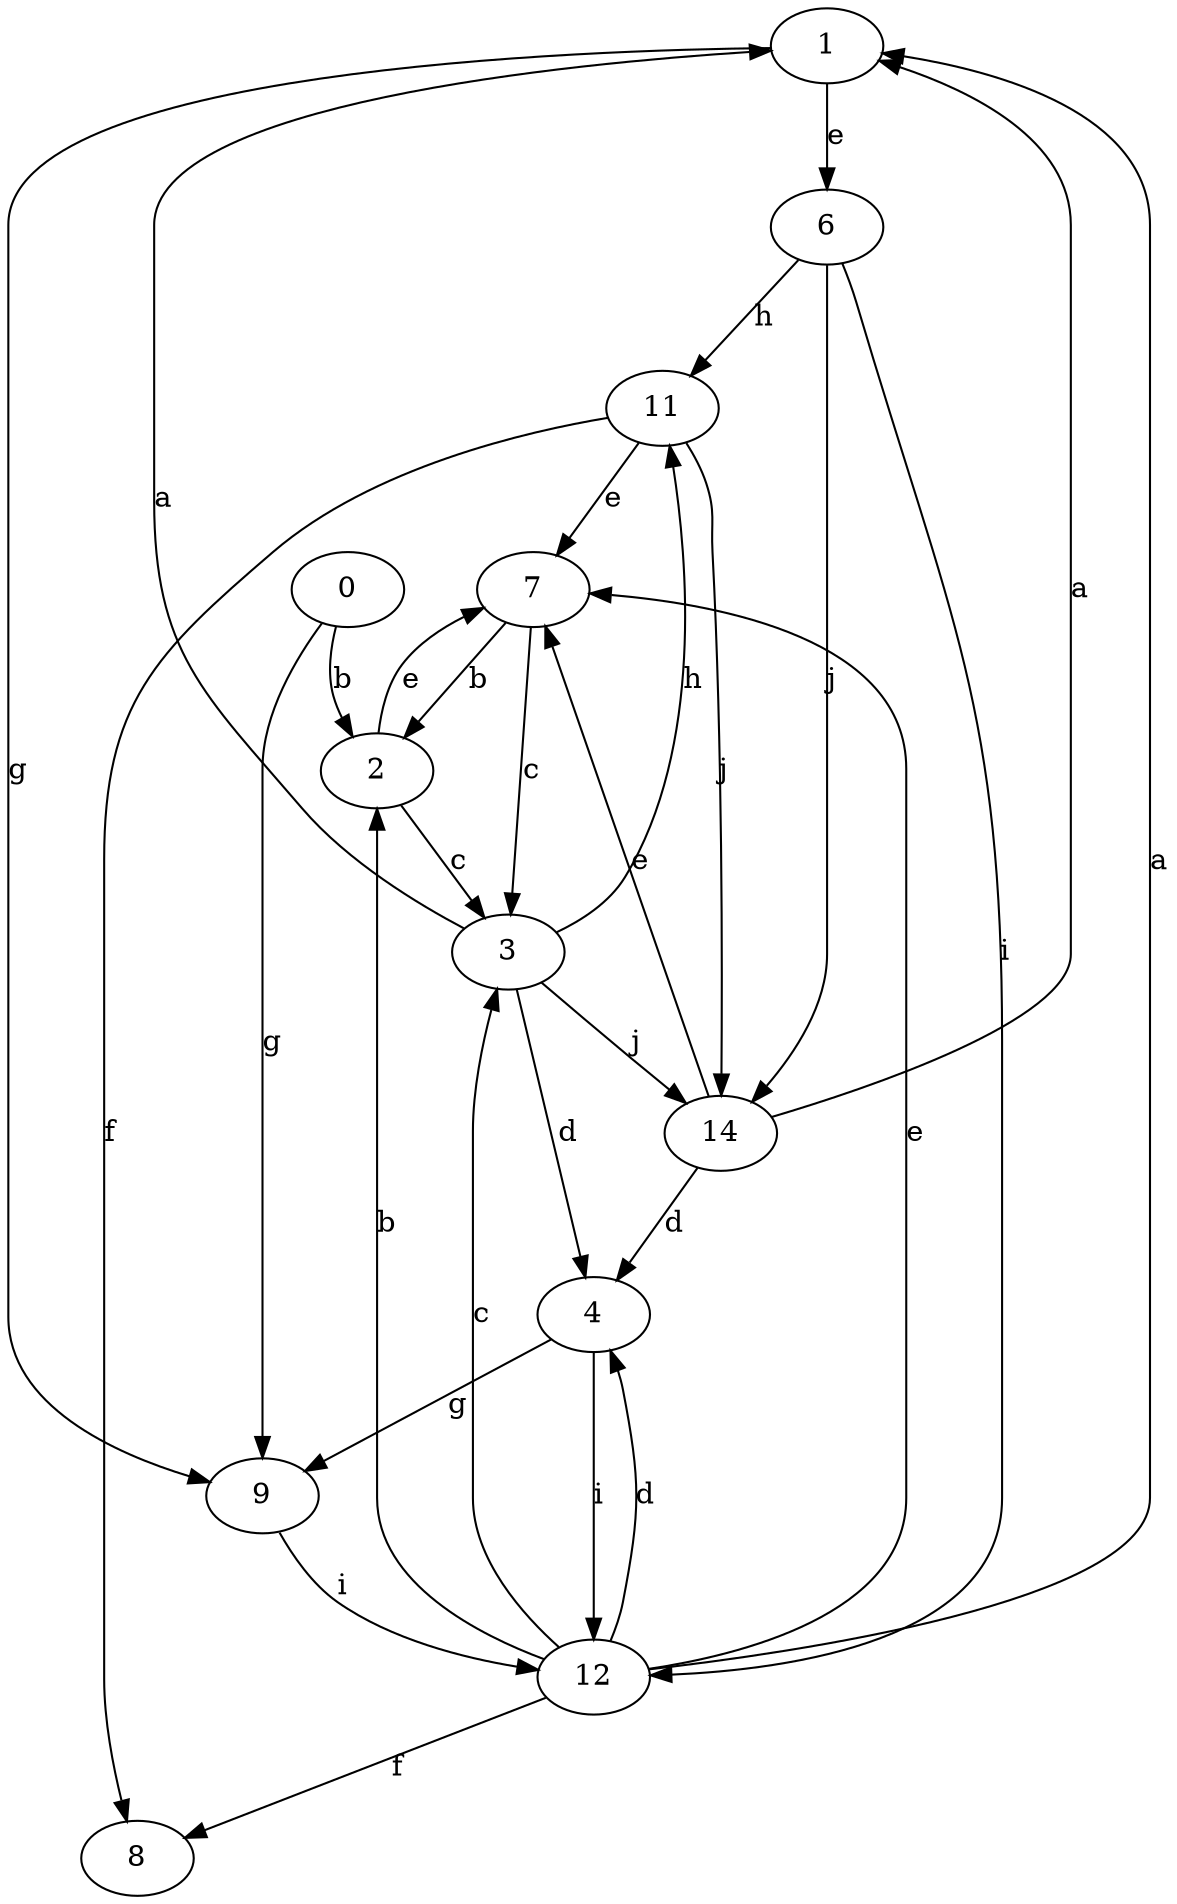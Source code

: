 strict digraph  {
1;
2;
3;
4;
0;
6;
7;
8;
9;
11;
12;
14;
1 -> 6  [label=e];
1 -> 9  [label=g];
2 -> 3  [label=c];
2 -> 7  [label=e];
3 -> 1  [label=a];
3 -> 4  [label=d];
3 -> 11  [label=h];
3 -> 14  [label=j];
4 -> 9  [label=g];
4 -> 12  [label=i];
0 -> 2  [label=b];
0 -> 9  [label=g];
6 -> 11  [label=h];
6 -> 12  [label=i];
6 -> 14  [label=j];
7 -> 2  [label=b];
7 -> 3  [label=c];
9 -> 12  [label=i];
11 -> 7  [label=e];
11 -> 8  [label=f];
11 -> 14  [label=j];
12 -> 1  [label=a];
12 -> 2  [label=b];
12 -> 3  [label=c];
12 -> 4  [label=d];
12 -> 7  [label=e];
12 -> 8  [label=f];
14 -> 1  [label=a];
14 -> 4  [label=d];
14 -> 7  [label=e];
}
